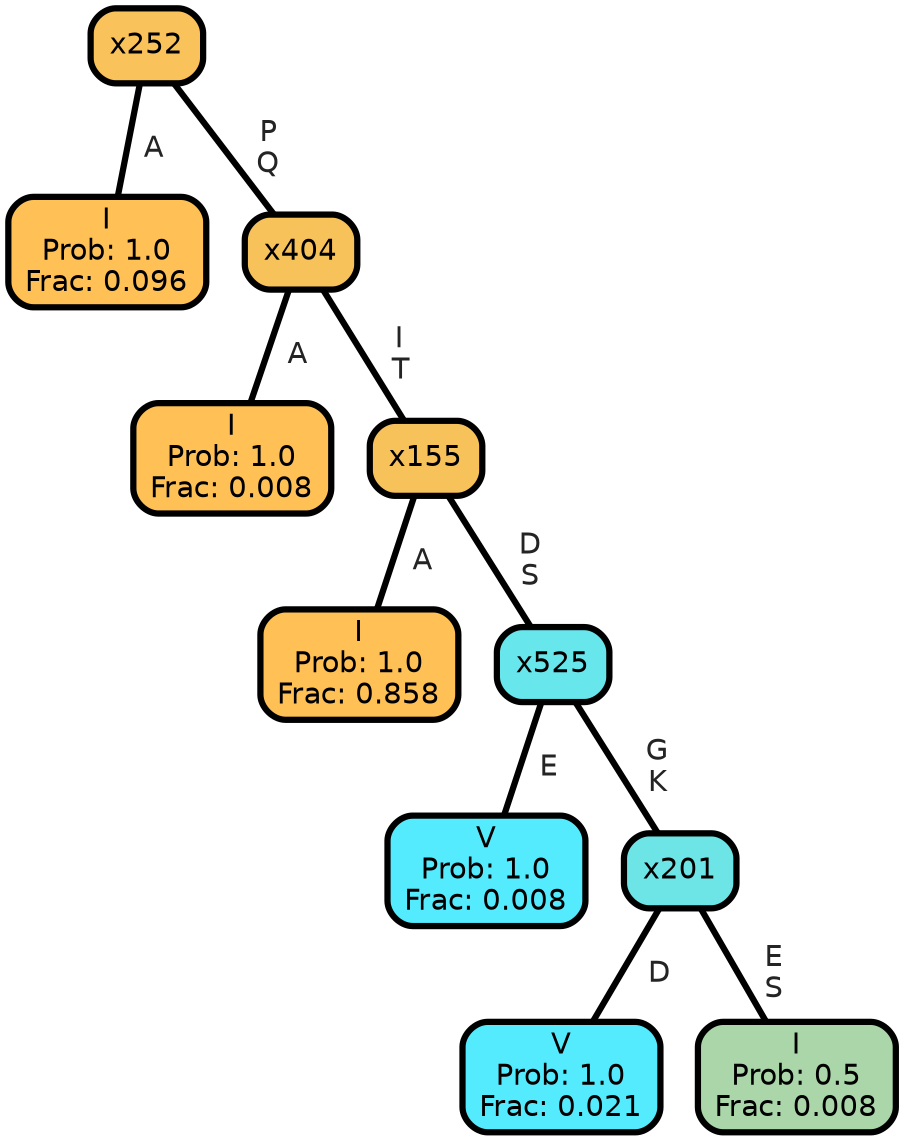 graph Tree {
node [shape=box, style="filled, rounded",color="black",penwidth="3",fontcolor="black",                 fontname=helvetica] ;
graph [ranksep="0 equally", splines=straight,                 bgcolor=transparent, dpi=200] ;
edge [fontname=helvetica, fontweight=bold,fontcolor=grey14,color=black] ;
0 [label="I
Prob: 1.0
Frac: 0.096", fillcolor="#ffc155"] ;
1 [label="x252", fillcolor="#f9c25a"] ;
2 [label="I
Prob: 1.0
Frac: 0.008", fillcolor="#ffc155"] ;
3 [label="x404", fillcolor="#f8c25b"] ;
4 [label="I
Prob: 1.0
Frac: 0.858", fillcolor="#ffc155"] ;
5 [label="x155", fillcolor="#f8c25b"] ;
6 [label="V
Prob: 1.0
Frac: 0.008", fillcolor="#55ebff"] ;
7 [label="x525", fillcolor="#67e6ec"] ;
8 [label="V
Prob: 1.0
Frac: 0.021", fillcolor="#55ebff"] ;
9 [label="x201", fillcolor="#6de5e6"] ;
10 [label="I
Prob: 0.5
Frac: 0.008", fillcolor="#aad6aa"] ;
1 -- 0 [label=" A",penwidth=3] ;
1 -- 3 [label=" P\n Q",penwidth=3] ;
3 -- 2 [label=" A",penwidth=3] ;
3 -- 5 [label=" I\n T",penwidth=3] ;
5 -- 4 [label=" A",penwidth=3] ;
5 -- 7 [label=" D\n S",penwidth=3] ;
7 -- 6 [label=" E",penwidth=3] ;
7 -- 9 [label=" G\n K",penwidth=3] ;
9 -- 8 [label=" D",penwidth=3] ;
9 -- 10 [label=" E\n S",penwidth=3] ;
{rank = same;}}